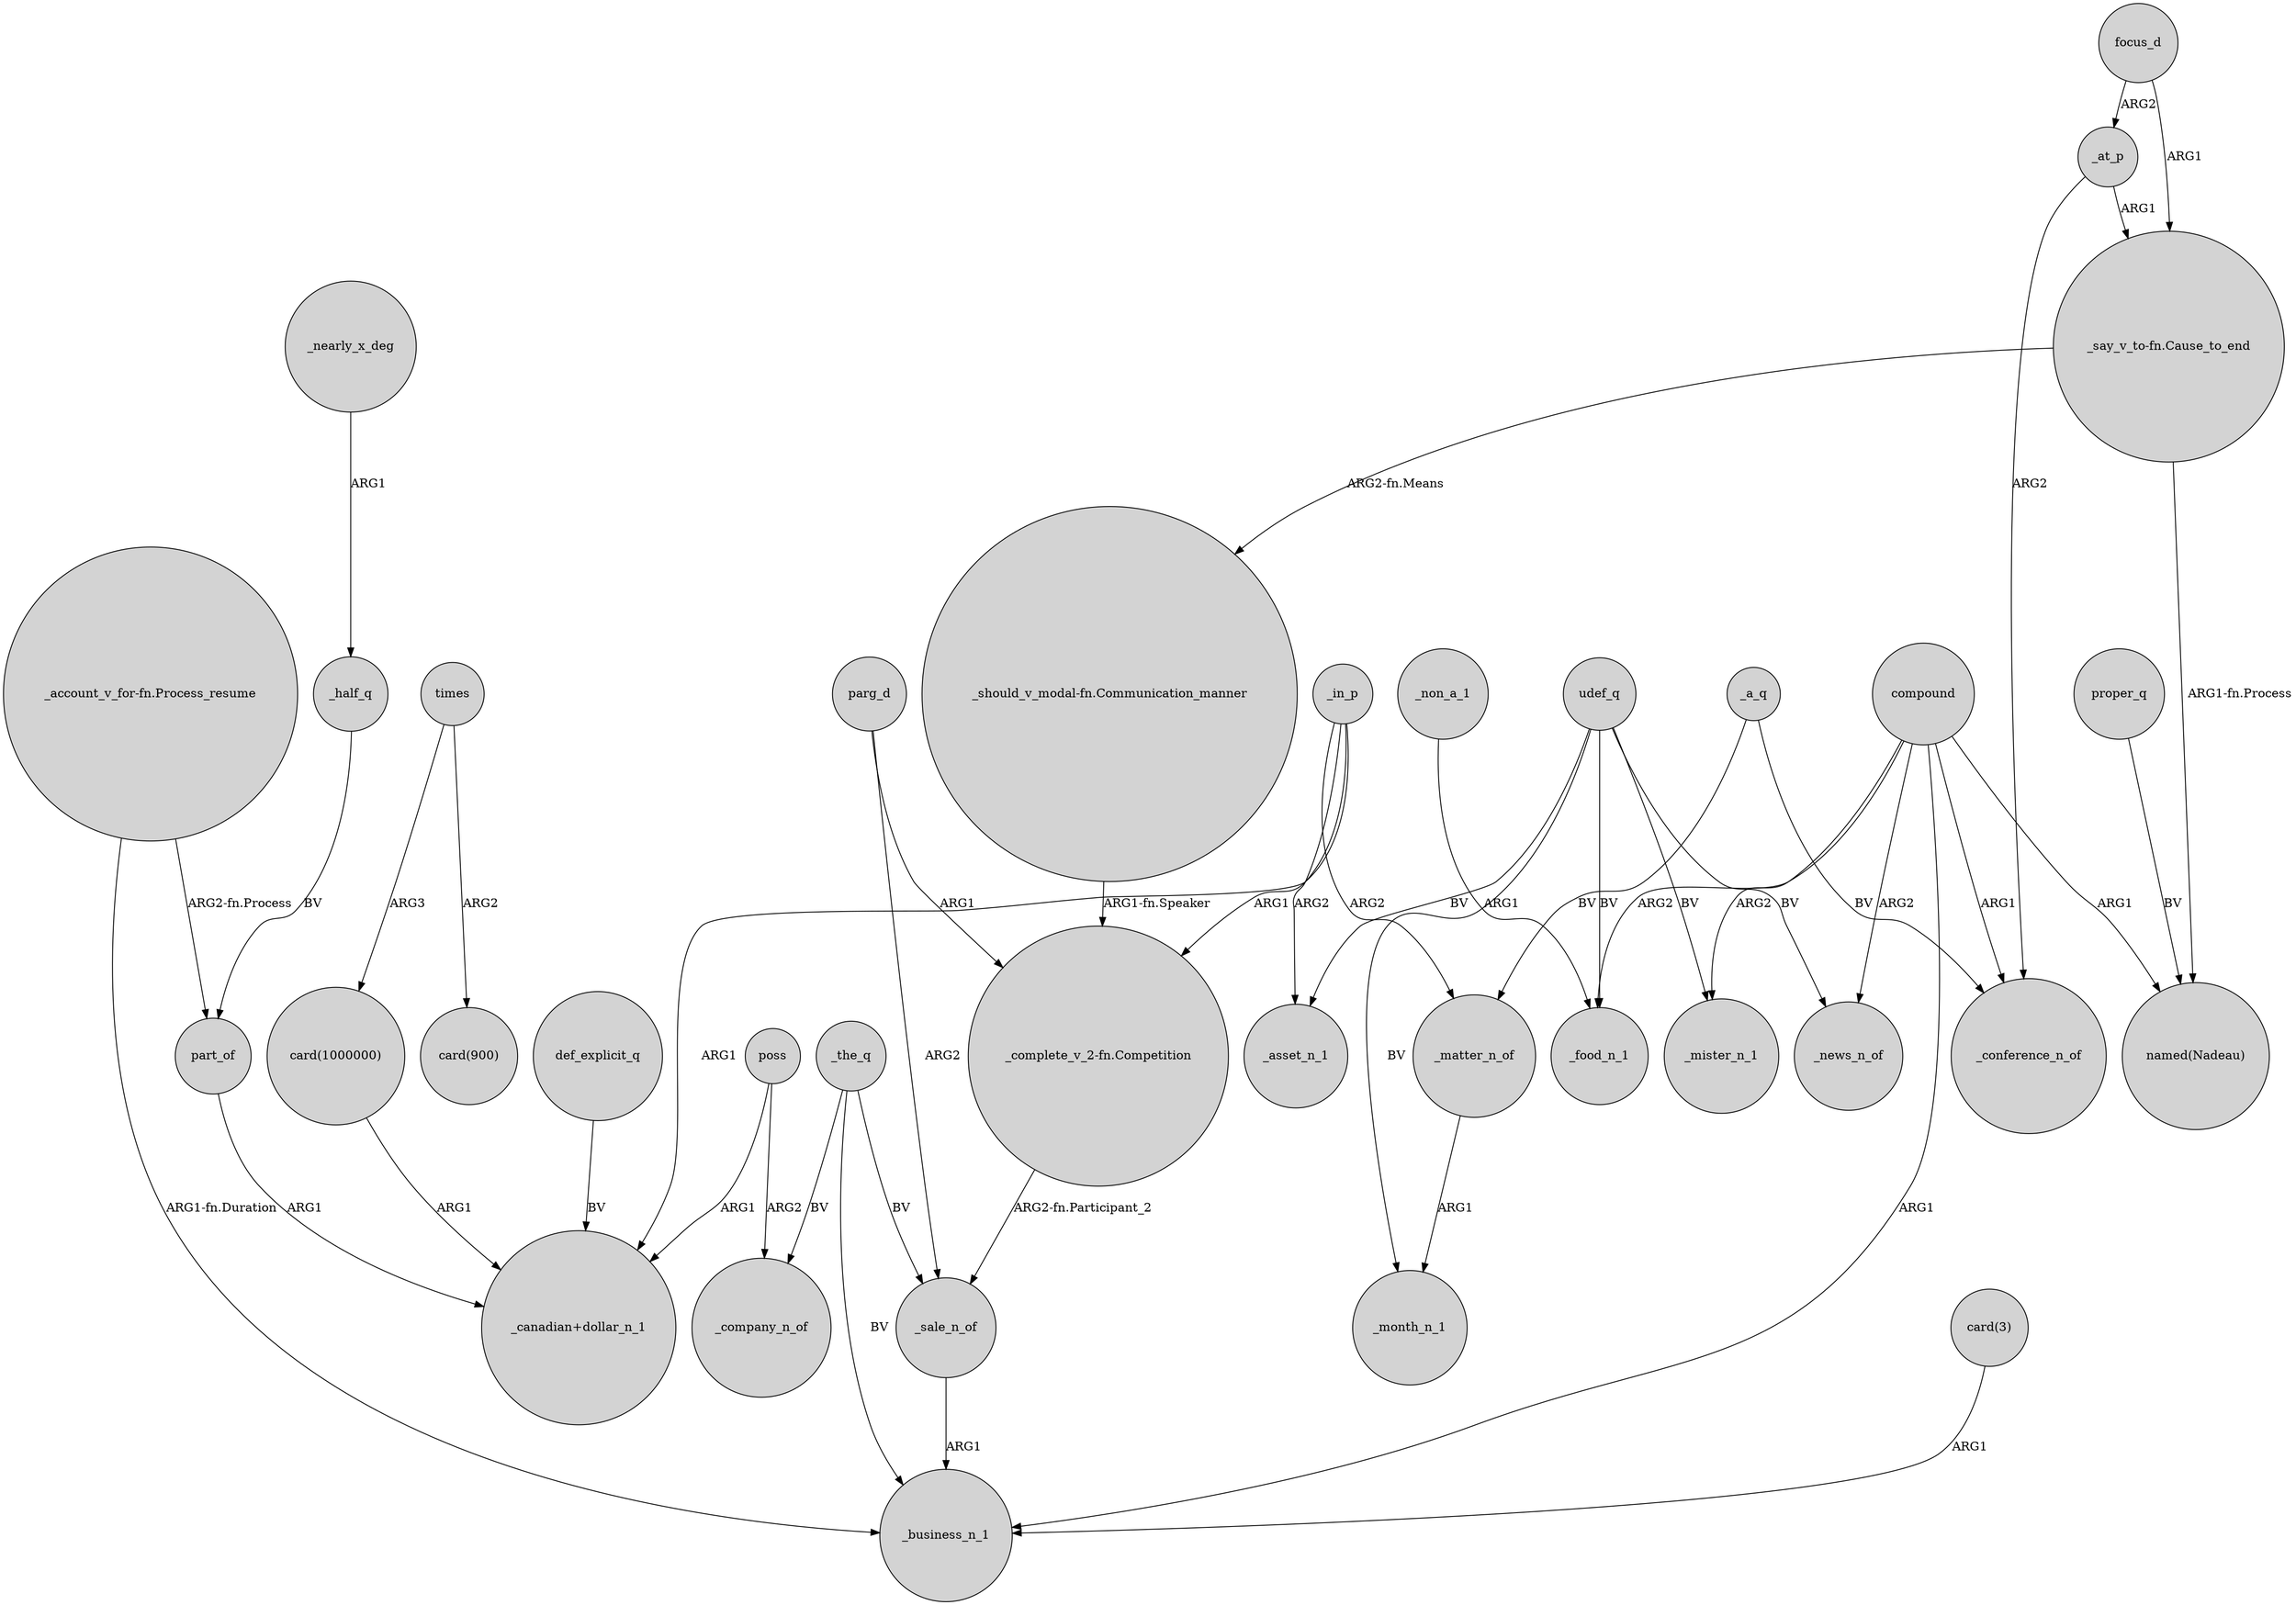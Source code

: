 digraph {
	node [shape=circle style=filled]
	udef_q -> _month_n_1 [label=BV]
	"card(1000000)" -> "_canadian+dollar_n_1" [label=ARG1]
	udef_q -> _news_n_of [label=BV]
	compound -> _mister_n_1 [label=ARG2]
	compound -> "named(Nadeau)" [label=ARG1]
	_in_p -> _matter_n_of [label=ARG2]
	_a_q -> _matter_n_of [label=BV]
	focus_d -> "_say_v_to-fn.Cause_to_end" [label=ARG1]
	_the_q -> _business_n_1 [label=BV]
	times -> "card(1000000)" [label=ARG3]
	poss -> "_canadian+dollar_n_1" [label=ARG1]
	"_say_v_to-fn.Cause_to_end" -> "_should_v_modal-fn.Communication_manner" [label="ARG2-fn.Means"]
	"_account_v_for-fn.Process_resume" -> part_of [label="ARG2-fn.Process"]
	def_explicit_q -> "_canadian+dollar_n_1" [label=BV]
	udef_q -> _mister_n_1 [label=BV]
	udef_q -> _asset_n_1 [label=BV]
	focus_d -> _at_p [label=ARG2]
	"_account_v_for-fn.Process_resume" -> _business_n_1 [label="ARG1-fn.Duration"]
	_in_p -> "_complete_v_2-fn.Competition" [label=ARG1]
	parg_d -> _sale_n_of [label=ARG2]
	poss -> _company_n_of [label=ARG2]
	part_of -> "_canadian+dollar_n_1" [label=ARG1]
	_half_q -> part_of [label=BV]
	compound -> _food_n_1 [label=ARG2]
	_in_p -> _asset_n_1 [label=ARG2]
	udef_q -> _food_n_1 [label=BV]
	times -> "card(900)" [label=ARG2]
	compound -> _conference_n_of [label=ARG1]
	_matter_n_of -> _month_n_1 [label=ARG1]
	"_complete_v_2-fn.Competition" -> _sale_n_of [label="ARG2-fn.Participant_2"]
	compound -> _news_n_of [label=ARG2]
	parg_d -> "_complete_v_2-fn.Competition" [label=ARG1]
	"_say_v_to-fn.Cause_to_end" -> "named(Nadeau)" [label="ARG1-fn.Process"]
	_a_q -> _conference_n_of [label=BV]
	_in_p -> "_canadian+dollar_n_1" [label=ARG1]
	"_should_v_modal-fn.Communication_manner" -> "_complete_v_2-fn.Competition" [label="ARG1-fn.Speaker"]
	proper_q -> "named(Nadeau)" [label=BV]
	_sale_n_of -> _business_n_1 [label=ARG1]
	compound -> _business_n_1 [label=ARG1]
	_the_q -> _sale_n_of [label=BV]
	_nearly_x_deg -> _half_q [label=ARG1]
	_the_q -> _company_n_of [label=BV]
	_at_p -> "_say_v_to-fn.Cause_to_end" [label=ARG1]
	"card(3)" -> _business_n_1 [label=ARG1]
	_at_p -> _conference_n_of [label=ARG2]
	_non_a_1 -> _food_n_1 [label=ARG1]
}
